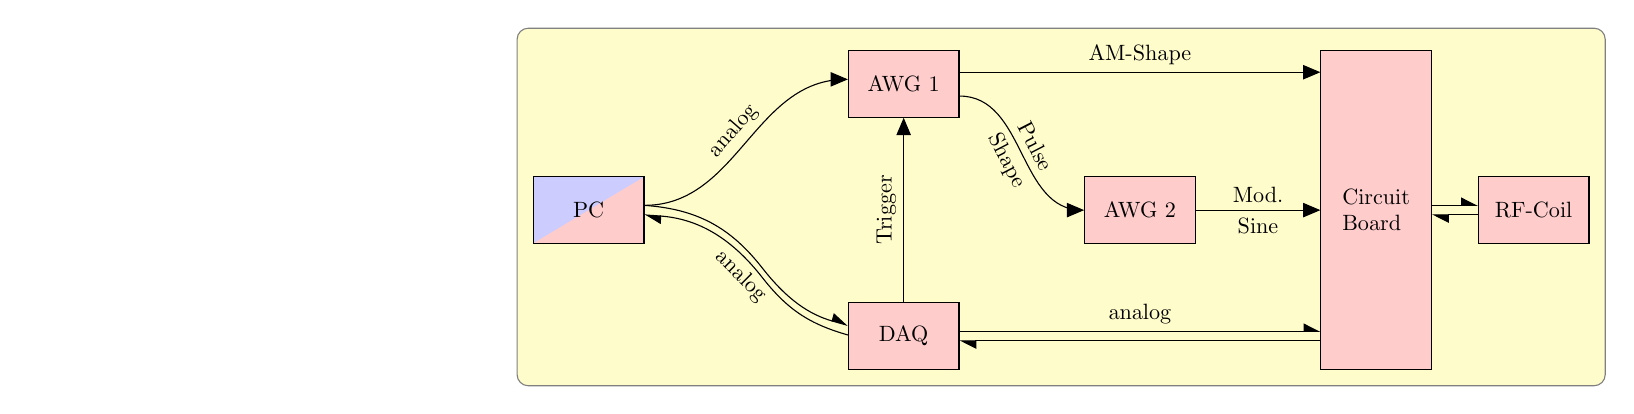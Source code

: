 \usetikzlibrary{shapes, arrows}
\usetikzlibrary{positioning}
\usetikzlibrary{arrows.meta}
\usetikzlibrary{calc}
\usetikzlibrary{
circuits.logic.US,
circuits.logic.IEC,
circuits.logic.CDH,
circuits.ee.IEC,
}
\tikzset{
diagonal fill/.style 2 args={fill=#2, path picture={
\fill[#1, sharp corners] (path picture bounding box.south west) -|
                         (path picture bounding box.north east) -- cycle;}},
reversed diagonal fill/.style 2 args={fill=#2, path picture={
\fill[#1, sharp corners] (path picture bounding box.north west) |- 
                         (path picture bounding box.south east) -- cycle;}}
}
\pgfdeclarelayer{background}
%\HFilter % Tiefpaß
\newcommand{\HFilter}{\begin{tikzpicture}[baseline=0ex, scale=0.06]
\draw[thick] plot[domain=-pi:pi] (\x,{-sin(\x r)+2.75});
\draw[thick] plot[domain=-pi:pi] (\x,{-sin(\x r)-2.75});
\draw[thick] (-1,-1+2.75)--(1,1+2.75);
\end{tikzpicture}
}
%Hilbertfilter
\newcommand{\HilFilter}{\begin{tikzpicture}[baseline=0ex, scale=0.06]
\draw[thick,-{Latex[scale=0.2mm]}]  (-9,0) -- (9,0)  {};
\draw[thick,-{Latex[scale=0.2mm]}] (0,-9) -- (0,9)  {};
\draw[red] plot[domain=-6.5:-0.15] (\x,{(\x)^(-1)});
\draw[red] plot[domain=0.15:6.5] (\x,{(\x)^(-1)});
\end{tikzpicture}
}

\tikzset{%Setup Style for all shapes
  block/.style    = {draw, rectangle, minimum height = 3em,
    minimum width = 5em,},
  longBlock/.style    = {draw, rectangle, minimum height = 14.4em,
    minimum width = 5em},
  sum/.style      = {draw, circle, node distance = 2cm}, % Adder
  multi/.style      = {draw, circle, node distance = 2cm}, % Adder
  input/.style    = {coordinate}, % Input
  output/.style   = {coordinate}, % Output
  connector/.style = {draw,  circle, fill, minimum size=5pt, inner sep=0pt, outer sep=0pt},
  hFilter/.style = {draw, thick, rectangle, minimum height = 3em, minimum width = 3em, label = {center:\HFilter}},
  hilFilter/.style = {draw, thick, rectangle, minimum height = 3em, minimum width = 3em, label = {center:\HilFilter}}
}

%define commands for node contents
\newcommand{\suma}{\Large$+$}
\newcommand{\multi}{\Large$\times$}
\newcommand{\inte}{$\displaystyle \int$}
\newcommand{\derv}{\huge$\frac{d}{dt}$}
\newcommand{\vertDis}{2}
\newcommand{\horDis}{5}
\newcommand{\move}[2]{#1*\horDis, #2*\vertDis}



\begin{tikzpicture}[auto, node distance=2cm, >=triangle 45] 

\begin{scope}[scale=0.8, transform shape]
%\draw[style=help lines] (-10,-10) grid (10,10);
\coordinate (ROOT) at (0,0);
\coordinate (PC) at (ROOT);
\coordinate (AWG) at ($(ROOT) + (\move{1}{1})$);
\coordinate (AWG2) at ($(ROOT) + (\move{1.75}{0})$);
\coordinate (DAQ) at ($(ROOT) + (\move{1}{-1})$);
\coordinate (PCB) at ($(ROOT) + (2.5*\move{1}{0})$);
\coordinate (RF) at ($(ROOT) + (3*\move{1}{0})$);
\coordinate (H1) at ($(ROOT) + (.5*\move{1}{0})$);
\coordinate (H2) at ($(ROOT) + (3/2*\move{1}{0})$);
\coordinate (T2) at ($(ROOT) + (0.5*\move{.75}{-0.5})$);
\draw
	node [block, diagonal fill={red!20}{blue!20}] at (PC) (pc) {PC}
	node [block, fill=red!20] at (AWG) (awg) {AWG 1}
	node [block, fill=red!20] at (AWG2) (awg2) {AWG 2}
	node [block, fill=red!20] at (DAQ) (daq) {DAQ}
	node [draw, fill=red!20, align=left,longBlock] at (PCB) (pcb) {Circuit \\ Board}
	node [draw, fill=red!20, align=left, block] at (RF) (rf) {RF-Coil};

\draw[transform canvas={yshift=0.4ex},->] (pc.east) to [out=0,in=180] node [sloped, anchor=center, above]{analog} (awg) ;

\draw[->] ([yshift=-1.25ex]awg.east) to [out=0,in=180] node [sloped, anchor=center, above]{Pulse} node [sloped, anchor=center, below]{Shape} (awg2) ;
\draw[->] (awg2.east) to [out=0,in=180] node [sloped, anchor=center, above]{Mod.} node [sloped, anchor=center, below]{Sine} (pcb) ;

\draw[->] (daq.north) -- node [sloped, anchor=center, above]{Trigger}(awg.south);

%\coordinate (T1) at 

\draw[transform canvas={yshift=0.4ex}, -{Triangle[left,width=2mm,length=2mm]}] (pc.east) to [bend left = 24]++(T2) node [xshift=-1ex,yshift=.5ex, below, rotate=-45]{analog} to [bend right = 18] (daq);
\draw[transform canvas={yshift=-0.4ex}, {Triangle[left,width=2mm,length=2mm]}-] (pc.east) to [bend left = 24]++(T2) to [bend right = 18] (daq);


%\draw[transform canvas={yshift=0.4ex}, -{Triangle[left,width=2mm,length=2mm]}, rounded corners=4mm] (pc.east) -- ++(T2) |-  (daq);
%\draw[transform canvas={yshift=-0.4ex}, {Triangle[left,width=2mm,length=2mm]}-] (pc.east) to (daq);

\draw[->] ([yshift=1.25ex]awg.east) -- node [sloped, anchor=center, above]{AM-Shape}([yshift=1.25ex]awg.east -| pcb.west);

\draw[transform canvas={yshift=0.4ex}, -{Triangle[left,width=2mm,length=2mm]}] (daq.east) -- node [sloped, anchor=center, above]{analog}(daq.east -| pcb.west);
\draw[transform canvas={yshift=-0.4ex}, {Triangle[left,width=2mm,length=2mm]}-] (daq.east) -- (daq.east -| pcb.west);


\draw[transform canvas={yshift=0.4ex}, -{Triangle[left,width=2mm,length=2mm]}] (pcb) --node [sloped, anchor=center, above]{} (rf);
\draw[transform canvas={yshift=-0.4ex}, {Triangle[left,width=2mm,length=2mm]}-] (pcb) -- (rf);
 \begin{pgfonlayer}{background}
        % Compute a few helper coordinates
        \draw[fill=yellow!20,rounded corners, draw=black!50]
            ($(pc.west |- pcb.north) + (-.25,.35)$) rectangle ($(rf.east |- pcb.south) + (.25,-.25)$);
    \end{pgfonlayer}
\end{scope}
\end{tikzpicture}